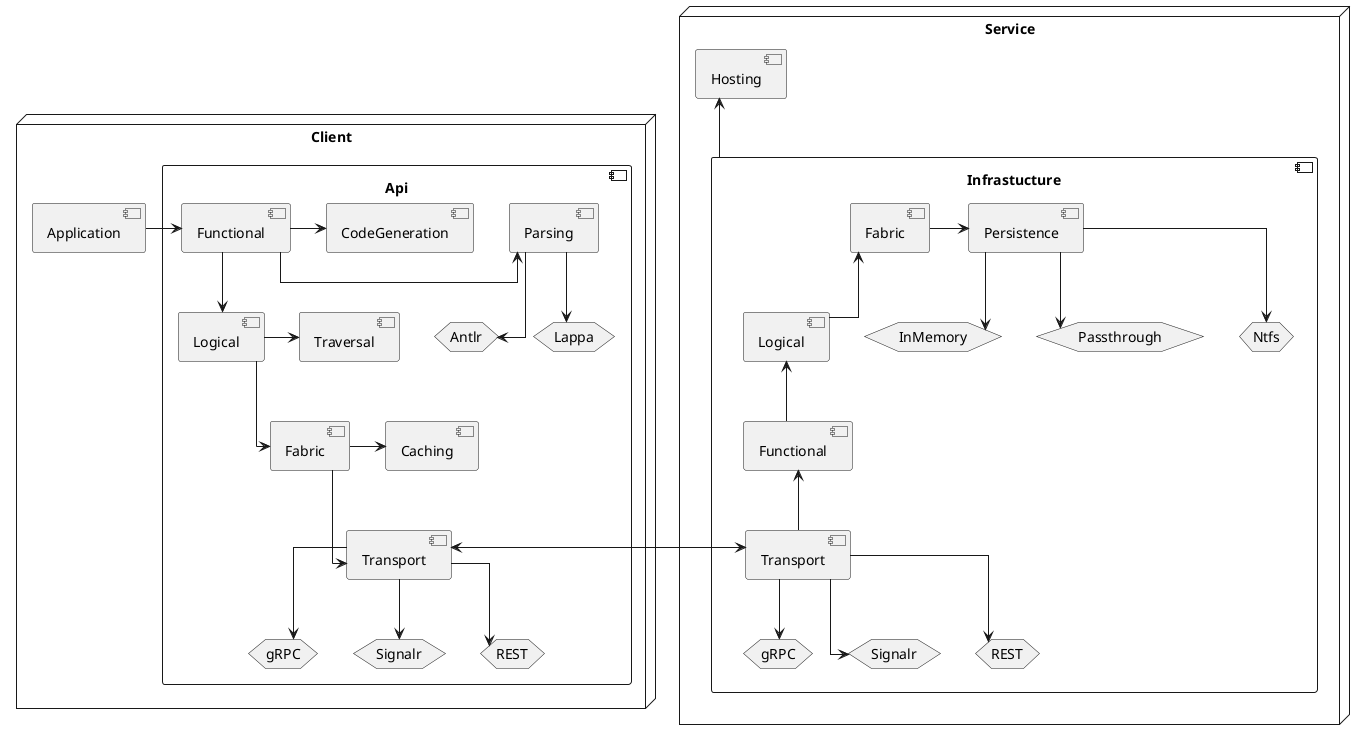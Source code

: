 @startuml
skinparam linetype ortho


node Client {
    component Application {
    }
    component Api {
        component Functional as ApiFunctional {
        }

        component CodeGeneration {
        }

        component Parsing {
        }

        hexagon Antlr {
        }
        hexagon Lappa {
        }

        Parsing --> Lappa
        Parsing --> Antlr

        ApiFunctional -> Parsing
        ApiFunctional -> CodeGeneration

        component Logical as ApiLogical {
        }

        component Traversal as ApiTraversal {
        }

        ApiLogical -> ApiTraversal

        component Fabric as ApiFabric {
        }

        ApiFabric -> Caching

        component Transport as ApiTransport {
        }

        component Caching {
        }

        hexagon gRPC as ApiGrpc {
        }
        hexagon Signalr as ApiSignalR {
        }
        hexagon REST as ApiRest {
        }

        ApiTransport --> ApiGrpc
        ApiTransport --> ApiSignalR
        ApiTransport --> ApiRest


        ApiFunctional --> ApiLogical
        ApiLogical --> ApiFabric
        ApiFabric --> ApiTransport
    }

    Application -> ApiFunctional
}

node Service {
    component "Infrastucture" as Infrastructure {

        component Transport as InfrastructureTransport {
        }

                hexagon gRPC as InfrastructureGrpc {
                }
                hexagon Signalr as InfrastructureSignalR {
                }
                hexagon REST as InfrastructureRest {
                }

                InfrastructureTransport --> InfrastructureGrpc
                InfrastructureTransport --> InfrastructureSignalR
                InfrastructureTransport --> InfrastructureRest


        component Functional as InfrastructureFunctional {
        }

        InfrastructureFunctional <-- InfrastructureTransport

        component Logical as InfrastructureLogical {
        }

        InfrastructureLogical <-- InfrastructureFunctional

        component Fabric as InfrastructureFabric {
        }

        component Persistence {
        }

        hexagon Ntfs {
        }
        hexagon InMemory {
        }
        hexagon Passthrough {
        }
        InfrastructureFabric -> Persistence
        Persistence --> Ntfs
        Persistence --> InMemory
        Persistence --> Passthrough


        InfrastructureFabric <-- InfrastructureLogical

    '    component Hosting {
    '    }
    '    component Storages
    '    component Spaces
    '    component Accounts
    '    component Roots
    '    component Entries
    '    component Content
    '
    '    Storages -- Spaces
    '    Spaces -- Accounts
    }
    component Hosting {
    }

    Hosting <-- Infrastructure

}


ApiTransport <-> InfrastructureTransport



@enduml
